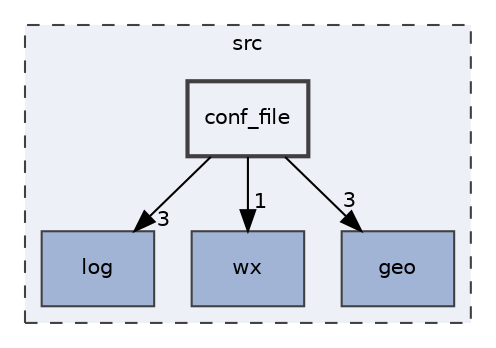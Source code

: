 digraph "src/conf_file"
{
 // LATEX_PDF_SIZE
  edge [fontname="Helvetica",fontsize="10",labelfontname="Helvetica",labelfontsize="10"];
  node [fontname="Helvetica",fontsize="10",shape=record];
  compound=true
  subgraph clusterdir_68267d1309a1af8e8297ef4c3efbcdba {
    graph [ bgcolor="#edf0f7", pencolor="grey25", style="filled,dashed,", label="src", fontname="Helvetica", fontsize="10", URL="dir_68267d1309a1af8e8297ef4c3efbcdba.html"]
  dir_2241064965c8d9ca993f08b926076f7d [shape=box, label="log", style="filled,", fillcolor="#a2b4d6", color="grey25", URL="dir_2241064965c8d9ca993f08b926076f7d.html"];
  dir_95ab67527b0b256dfffd5d6511b2e78f [shape=box, label="wx", style="filled,", fillcolor="#a2b4d6", color="grey25", URL="dir_95ab67527b0b256dfffd5d6511b2e78f.html"];
  dir_b919d449df95dbe7854299847587d1c3 [shape=box, label="geo", style="filled,", fillcolor="#a2b4d6", color="grey25", URL="dir_b919d449df95dbe7854299847587d1c3.html"];
  dir_dd2a437db4d478662cbd48329f3d2055 [shape=box, label="conf_file", style="filled,bold,", fillcolor="#edf0f7", color="grey25", URL="dir_dd2a437db4d478662cbd48329f3d2055.html"];
  }
  dir_dd2a437db4d478662cbd48329f3d2055->dir_2241064965c8d9ca993f08b926076f7d [headlabel="3", labeldistance=1.5 headhref="dir_000000_000004.html"];
  dir_dd2a437db4d478662cbd48329f3d2055->dir_95ab67527b0b256dfffd5d6511b2e78f [headlabel="1", labeldistance=1.5 headhref="dir_000000_000008.html"];
  dir_dd2a437db4d478662cbd48329f3d2055->dir_b919d449df95dbe7854299847587d1c3 [headlabel="3", labeldistance=1.5 headhref="dir_000000_000001.html"];
}
